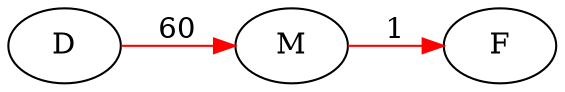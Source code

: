 
    digraph G{
   rankdir=LR
   D -> M [label="60" color="red"];
   M -> F [label="1" color="red"];
   }
